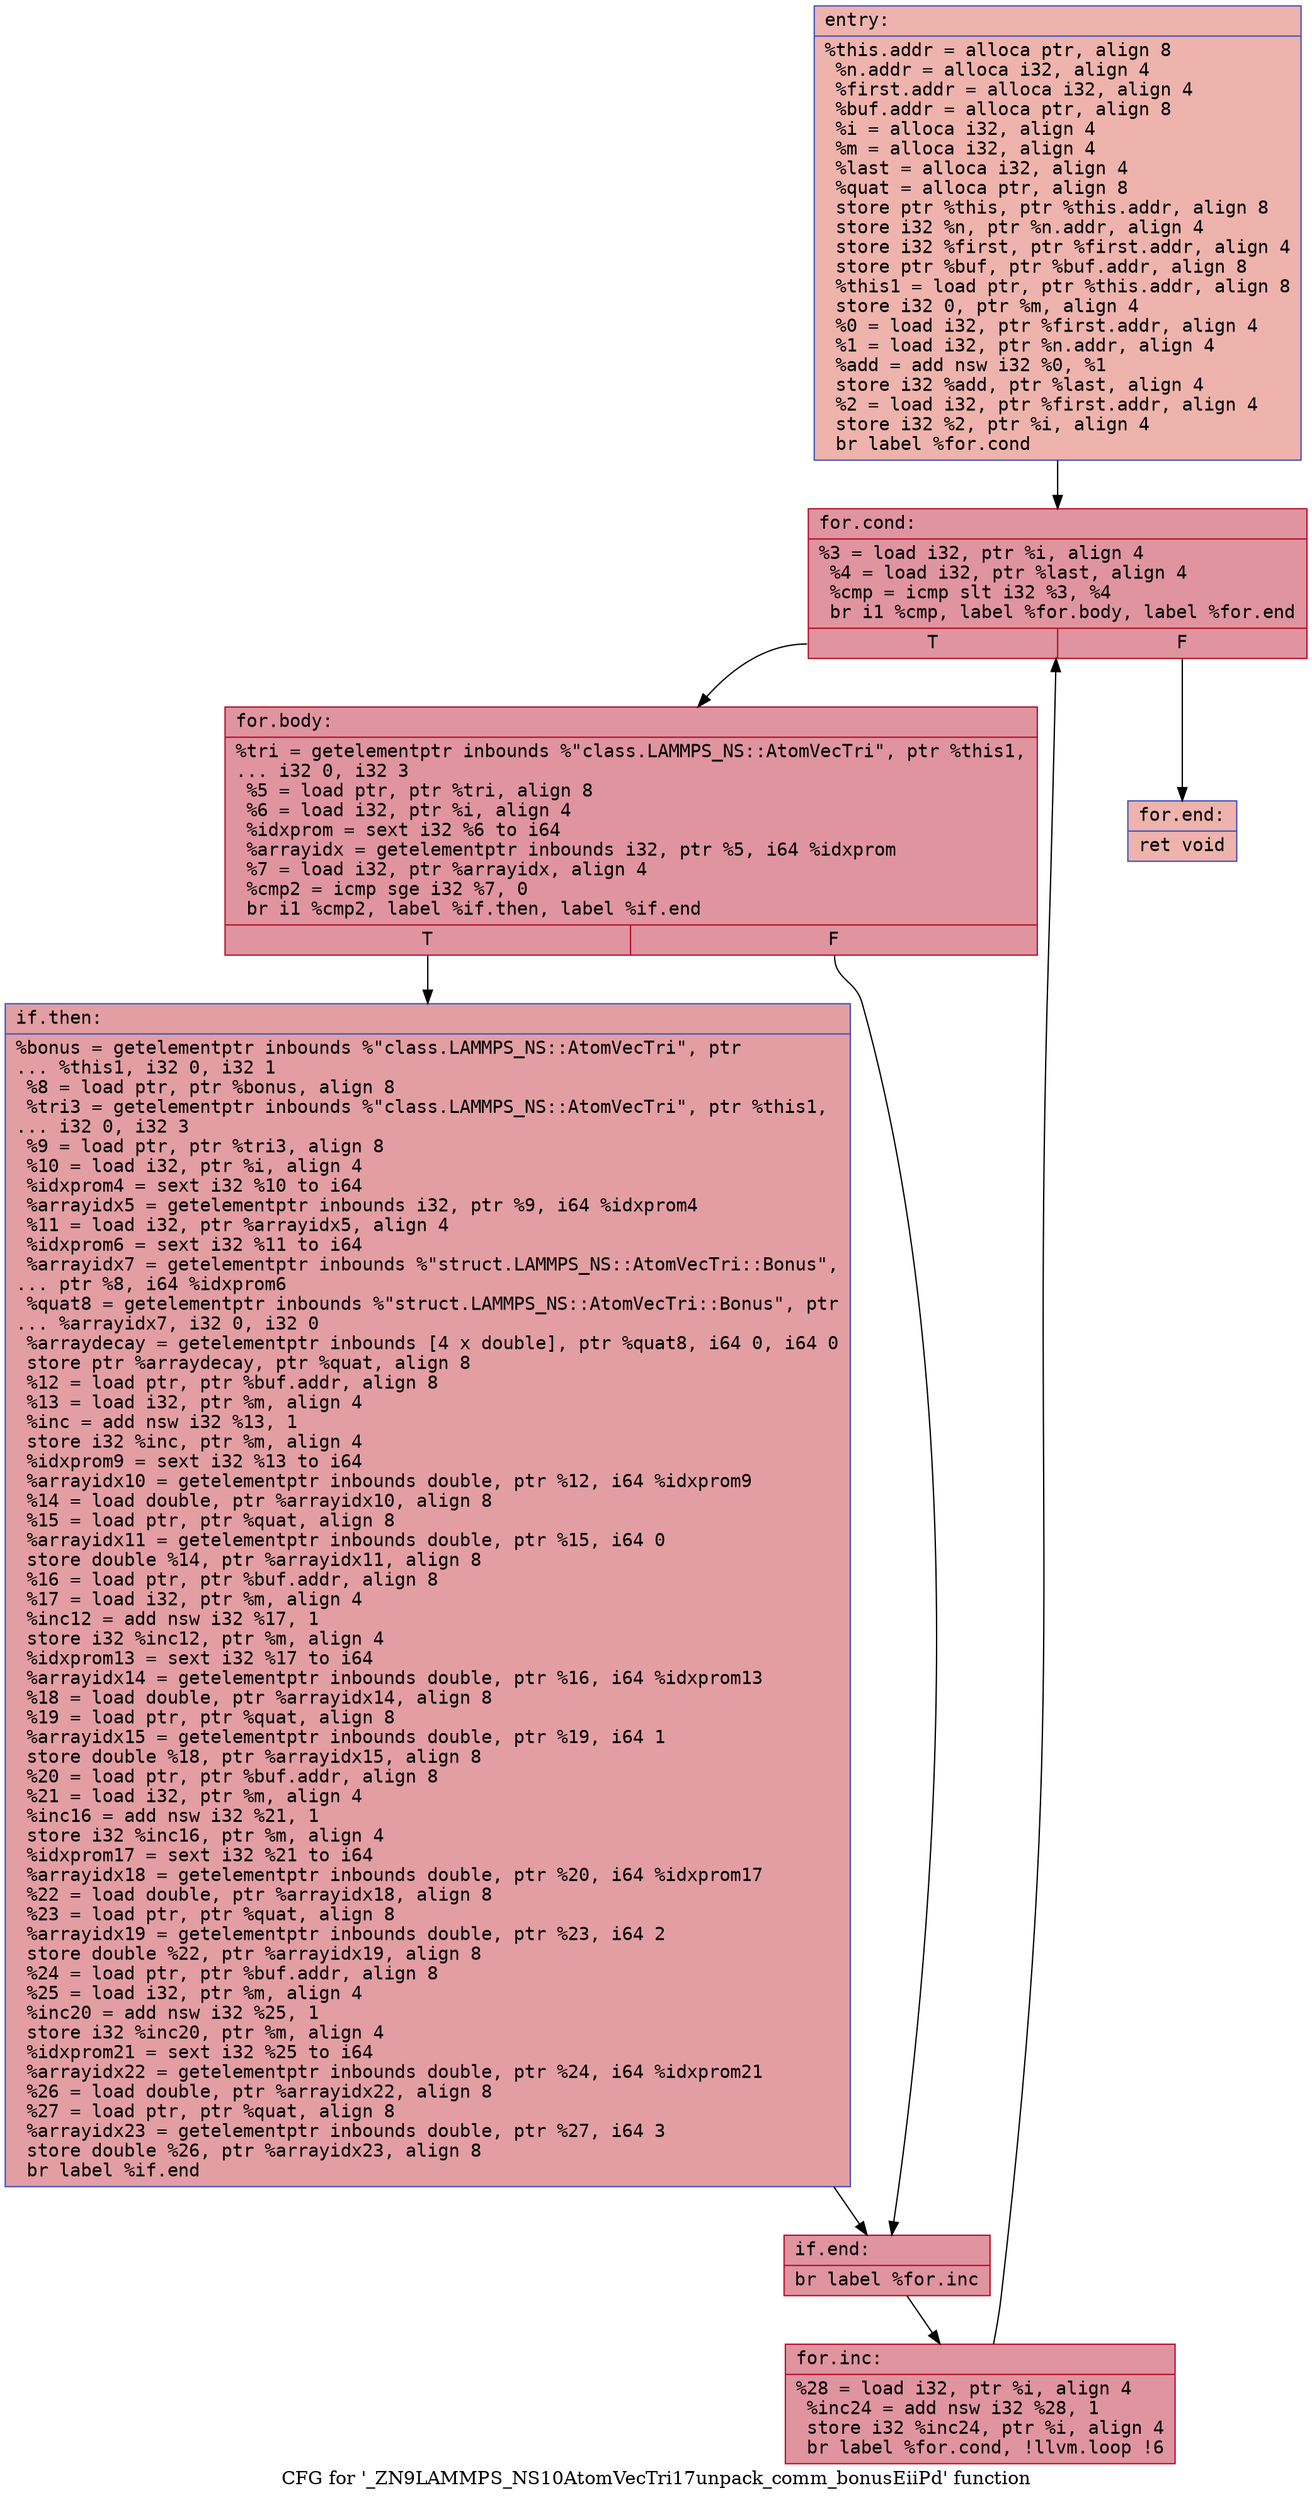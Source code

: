 digraph "CFG for '_ZN9LAMMPS_NS10AtomVecTri17unpack_comm_bonusEiiPd' function" {
	label="CFG for '_ZN9LAMMPS_NS10AtomVecTri17unpack_comm_bonusEiiPd' function";

	Node0x55c2b66ad780 [shape=record,color="#3d50c3ff", style=filled, fillcolor="#d6524470" fontname="Courier",label="{entry:\l|  %this.addr = alloca ptr, align 8\l  %n.addr = alloca i32, align 4\l  %first.addr = alloca i32, align 4\l  %buf.addr = alloca ptr, align 8\l  %i = alloca i32, align 4\l  %m = alloca i32, align 4\l  %last = alloca i32, align 4\l  %quat = alloca ptr, align 8\l  store ptr %this, ptr %this.addr, align 8\l  store i32 %n, ptr %n.addr, align 4\l  store i32 %first, ptr %first.addr, align 4\l  store ptr %buf, ptr %buf.addr, align 8\l  %this1 = load ptr, ptr %this.addr, align 8\l  store i32 0, ptr %m, align 4\l  %0 = load i32, ptr %first.addr, align 4\l  %1 = load i32, ptr %n.addr, align 4\l  %add = add nsw i32 %0, %1\l  store i32 %add, ptr %last, align 4\l  %2 = load i32, ptr %first.addr, align 4\l  store i32 %2, ptr %i, align 4\l  br label %for.cond\l}"];
	Node0x55c2b66ad780 -> Node0x55c2b66ae440[tooltip="entry -> for.cond\nProbability 100.00%" ];
	Node0x55c2b66ae440 [shape=record,color="#b70d28ff", style=filled, fillcolor="#b70d2870" fontname="Courier",label="{for.cond:\l|  %3 = load i32, ptr %i, align 4\l  %4 = load i32, ptr %last, align 4\l  %cmp = icmp slt i32 %3, %4\l  br i1 %cmp, label %for.body, label %for.end\l|{<s0>T|<s1>F}}"];
	Node0x55c2b66ae440:s0 -> Node0x55c2b66ae6e0[tooltip="for.cond -> for.body\nProbability 96.88%" ];
	Node0x55c2b66ae440:s1 -> Node0x55c2b66ae760[tooltip="for.cond -> for.end\nProbability 3.12%" ];
	Node0x55c2b66ae6e0 [shape=record,color="#b70d28ff", style=filled, fillcolor="#b70d2870" fontname="Courier",label="{for.body:\l|  %tri = getelementptr inbounds %\"class.LAMMPS_NS::AtomVecTri\", ptr %this1,\l... i32 0, i32 3\l  %5 = load ptr, ptr %tri, align 8\l  %6 = load i32, ptr %i, align 4\l  %idxprom = sext i32 %6 to i64\l  %arrayidx = getelementptr inbounds i32, ptr %5, i64 %idxprom\l  %7 = load i32, ptr %arrayidx, align 4\l  %cmp2 = icmp sge i32 %7, 0\l  br i1 %cmp2, label %if.then, label %if.end\l|{<s0>T|<s1>F}}"];
	Node0x55c2b66ae6e0:s0 -> Node0x55c2b66aecf0[tooltip="for.body -> if.then\nProbability 50.00%" ];
	Node0x55c2b66ae6e0:s1 -> Node0x55c2b66aed60[tooltip="for.body -> if.end\nProbability 50.00%" ];
	Node0x55c2b66aecf0 [shape=record,color="#3d50c3ff", style=filled, fillcolor="#be242e70" fontname="Courier",label="{if.then:\l|  %bonus = getelementptr inbounds %\"class.LAMMPS_NS::AtomVecTri\", ptr\l... %this1, i32 0, i32 1\l  %8 = load ptr, ptr %bonus, align 8\l  %tri3 = getelementptr inbounds %\"class.LAMMPS_NS::AtomVecTri\", ptr %this1,\l... i32 0, i32 3\l  %9 = load ptr, ptr %tri3, align 8\l  %10 = load i32, ptr %i, align 4\l  %idxprom4 = sext i32 %10 to i64\l  %arrayidx5 = getelementptr inbounds i32, ptr %9, i64 %idxprom4\l  %11 = load i32, ptr %arrayidx5, align 4\l  %idxprom6 = sext i32 %11 to i64\l  %arrayidx7 = getelementptr inbounds %\"struct.LAMMPS_NS::AtomVecTri::Bonus\",\l... ptr %8, i64 %idxprom6\l  %quat8 = getelementptr inbounds %\"struct.LAMMPS_NS::AtomVecTri::Bonus\", ptr\l... %arrayidx7, i32 0, i32 0\l  %arraydecay = getelementptr inbounds [4 x double], ptr %quat8, i64 0, i64 0\l  store ptr %arraydecay, ptr %quat, align 8\l  %12 = load ptr, ptr %buf.addr, align 8\l  %13 = load i32, ptr %m, align 4\l  %inc = add nsw i32 %13, 1\l  store i32 %inc, ptr %m, align 4\l  %idxprom9 = sext i32 %13 to i64\l  %arrayidx10 = getelementptr inbounds double, ptr %12, i64 %idxprom9\l  %14 = load double, ptr %arrayidx10, align 8\l  %15 = load ptr, ptr %quat, align 8\l  %arrayidx11 = getelementptr inbounds double, ptr %15, i64 0\l  store double %14, ptr %arrayidx11, align 8\l  %16 = load ptr, ptr %buf.addr, align 8\l  %17 = load i32, ptr %m, align 4\l  %inc12 = add nsw i32 %17, 1\l  store i32 %inc12, ptr %m, align 4\l  %idxprom13 = sext i32 %17 to i64\l  %arrayidx14 = getelementptr inbounds double, ptr %16, i64 %idxprom13\l  %18 = load double, ptr %arrayidx14, align 8\l  %19 = load ptr, ptr %quat, align 8\l  %arrayidx15 = getelementptr inbounds double, ptr %19, i64 1\l  store double %18, ptr %arrayidx15, align 8\l  %20 = load ptr, ptr %buf.addr, align 8\l  %21 = load i32, ptr %m, align 4\l  %inc16 = add nsw i32 %21, 1\l  store i32 %inc16, ptr %m, align 4\l  %idxprom17 = sext i32 %21 to i64\l  %arrayidx18 = getelementptr inbounds double, ptr %20, i64 %idxprom17\l  %22 = load double, ptr %arrayidx18, align 8\l  %23 = load ptr, ptr %quat, align 8\l  %arrayidx19 = getelementptr inbounds double, ptr %23, i64 2\l  store double %22, ptr %arrayidx19, align 8\l  %24 = load ptr, ptr %buf.addr, align 8\l  %25 = load i32, ptr %m, align 4\l  %inc20 = add nsw i32 %25, 1\l  store i32 %inc20, ptr %m, align 4\l  %idxprom21 = sext i32 %25 to i64\l  %arrayidx22 = getelementptr inbounds double, ptr %24, i64 %idxprom21\l  %26 = load double, ptr %arrayidx22, align 8\l  %27 = load ptr, ptr %quat, align 8\l  %arrayidx23 = getelementptr inbounds double, ptr %27, i64 3\l  store double %26, ptr %arrayidx23, align 8\l  br label %if.end\l}"];
	Node0x55c2b66aecf0 -> Node0x55c2b66aed60[tooltip="if.then -> if.end\nProbability 100.00%" ];
	Node0x55c2b66aed60 [shape=record,color="#b70d28ff", style=filled, fillcolor="#b70d2870" fontname="Courier",label="{if.end:\l|  br label %for.inc\l}"];
	Node0x55c2b66aed60 -> Node0x55c2b66aeee0[tooltip="if.end -> for.inc\nProbability 100.00%" ];
	Node0x55c2b66aeee0 [shape=record,color="#b70d28ff", style=filled, fillcolor="#b70d2870" fontname="Courier",label="{for.inc:\l|  %28 = load i32, ptr %i, align 4\l  %inc24 = add nsw i32 %28, 1\l  store i32 %inc24, ptr %i, align 4\l  br label %for.cond, !llvm.loop !6\l}"];
	Node0x55c2b66aeee0 -> Node0x55c2b66ae440[tooltip="for.inc -> for.cond\nProbability 100.00%" ];
	Node0x55c2b66ae760 [shape=record,color="#3d50c3ff", style=filled, fillcolor="#d6524470" fontname="Courier",label="{for.end:\l|  ret void\l}"];
}
